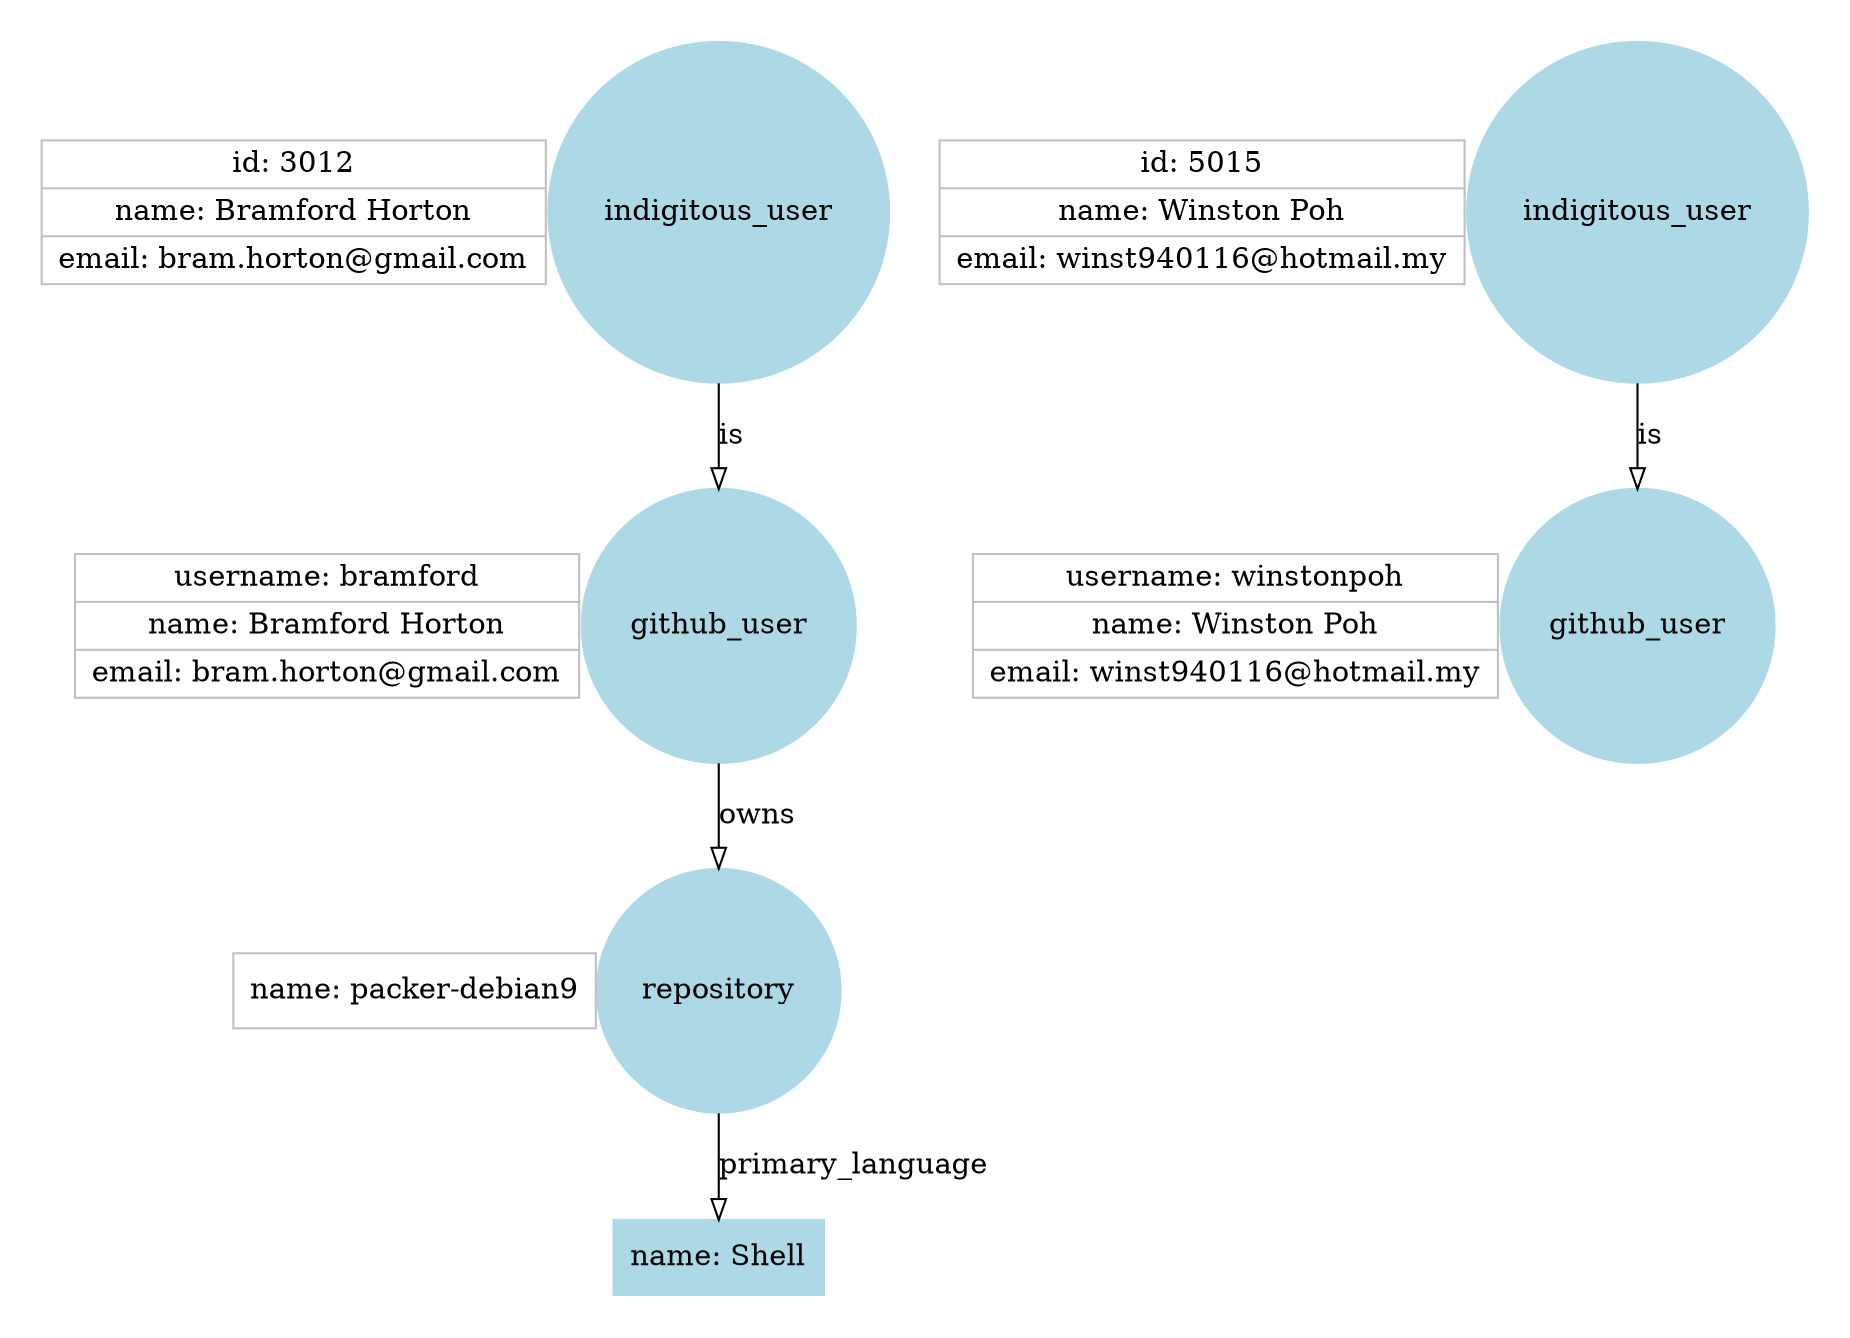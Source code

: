 
graph G {

    node [
        shape=circle
        color=grey
        fontsize=14
    ]

    graph [
        style=invis
        nodesep=0
    ]

    subgraph cluster_1000 {
        indigitous_user_bramford_horton [label="indigitous_user" style=filled color=lightblue]
        indigitous_user_bramford_horton_properties [shape=record label="{id: 3012|name: Bramford Horton|email: bram.horton@gmail.com}"]
    }

    subgraph cluster_1001 {
        indigitous_user_winston_poh [label="indigitous_user" style=filled color=lightblue]
        indigitous_user_winston_poh_properties [shape=record label="{id: 5015|name: Winston Poh|email: winst940116@hotmail.my}"]
    }

    subgraph cluster_2000 {
        github_user_bramford [label="github_user" style=filled color=lightblue]
        github_user_bramford_properties [shape=record label="{username: bramford|name: Bramford Horton|email: bram.horton@gmail.com}"]
    }

    subgraph cluster_2001 {
        github_user_winstonpoh [label="github_user" style=filled color=lightblue]
        github_user_winstonpoh_properties [shape=record label="{username: winstonpoh|name: Winston Poh|email: winst940116@hotmail.my}"]
    }

    subgraph cluster_3001 {
        repository_bramford_packerdebian9 [label="repository" style=filled color=lightblue]
        repository_bramford_packerdebian9_properties [shape=record label="{name: packer-debian9}"]
    }

    subgraph cluster_4001 {
        language_shell [label="language" style=filled color=lightblue]
        language_shell [shape=record label="{name: Shell}"]
    }

    {
        edge [
            fontsize=14
            dir=forward
        ]

        indigitous_user_bramford_horton -- github_user_bramford [label="is" arrowhead=empty]
        indigitous_user_winston_poh -- github_user_winstonpoh [label="is" arrowhead=empty]
        github_user_bramford -- repository_bramford_packerdebian9 [label="owns" arrowhead=empty]
        repository_bramford_packerdebian9 -- language_shell [label="primary_language" arrowhead=empty]
    }
}
